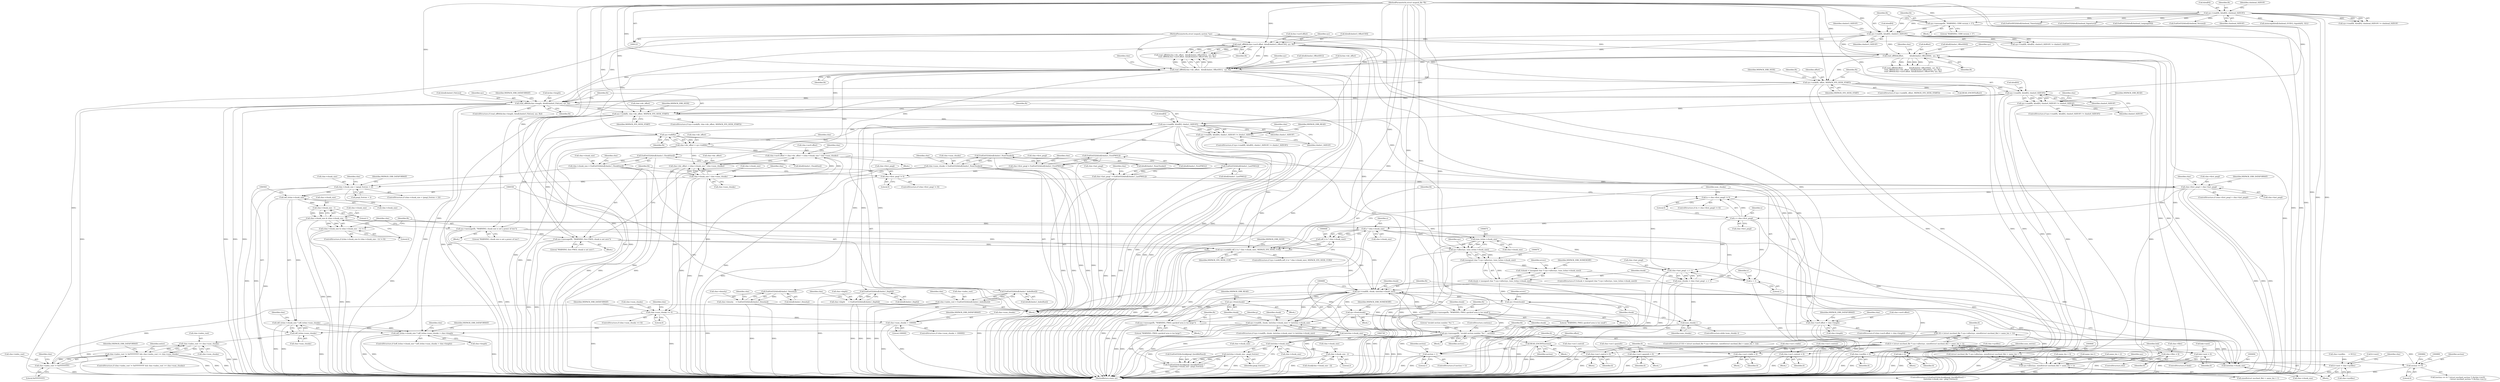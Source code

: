digraph "0_libmspack_2f084136cfe0d05e5bf5703f3e83c6d955234b4d@API" {
"1000370" [label="(Call,sys->read(fh, &buf[0], chmhs0_SIZEOF))"];
"1000361" [label="(Call,sys->seek(fh, offset, MSPACK_SYS_SEEK_START))"];
"1000344" [label="(Call,read_off64(&chm->sec0.offset, &buf[chmhst3_OffsetCS0], sys, fh))"];
"1000310" [label="(Call,sys->read(fh, &buf[0], chmhst3_SIZEOF))"];
"1000305" [label="(Call,sys->message(fh, \"WARNING; CHM version > 3\"))"];
"1000233" [label="(Call,sys->read(fh, &buf[0], chmhead_SIZEOF))"];
"1000127" [label="(MethodParameterIn,struct mspack_file *fh)"];
"1000333" [label="(Call,read_off64(&chm->dir_offset,  &buf[chmhst_OffsetHS1],  sys, fh))"];
"1000323" [label="(Call,read_off64(&offset,           &buf[chmhst_OffsetHS0],  sys, fh))"];
"1000126" [label="(MethodParameterIn,struct mspack_system *sys)"];
"1000369" [label="(Call,sys->read(fh, &buf[0], chmhs0_SIZEOF) != chmhs0_SIZEOF)"];
"1000382" [label="(Call,read_off64(&chm->length, &buf[chmhs0_FileLen], sys, fh))"];
"1000397" [label="(Call,sys->seek(fh, chm->dir_offset, MSPACK_SYS_SEEK_START))"];
"1000408" [label="(Call,sys->read(fh, &buf[0], chmhs1_SIZEOF))"];
"1000407" [label="(Call,sys->read(fh, &buf[0], chmhs1_SIZEOF) != chmhs1_SIZEOF)"];
"1000423" [label="(Call,sys->tell(fh))"];
"1000419" [label="(Call,chm->dir_offset = sys->tell(fh))"];
"1000495" [label="(Call,chm->sec0.offset = chm->dir_offset + (chm->chunk_size * chm->num_chunks))"];
"1000513" [label="(Call,chm->sec0.offset > chm->length)"];
"1000555" [label="(Call,(off_t)chm->chunk_size * (off_t)chm->num_chunks > chm->length)"];
"1000501" [label="(Call,chm->dir_offset + (chm->chunk_size * chm->num_chunks))"];
"1000586" [label="(Call,sys->message(fh, \"WARNING; chunk size is not a power of two\"))"];
"1000596" [label="(Call,sys->message(fh, \"WARNING; first PMGL chunk is not zero\"))"];
"1000643" [label="(Call,sys->seek(fh,(off_t) (x * chm->chunk_size), MSPACK_SYS_SEEK_CUR))"];
"1000690" [label="(Call,sys->read(fh, chunk, (int)chm->chunk_size))"];
"1000689" [label="(Call,sys->read(fh, chunk, (int)chm->chunk_size) != (int)chm->chunk_size)"];
"1000704" [label="(Call,sys->free(chunk))"];
"1000726" [label="(Call,sys->message(fh, \"WARNING; PMGL quickref area is too small\"))"];
"1000744" [label="(Call,sys->message(fh, \"WARNING; PMGL quickref area is too large\"))"];
"1000836" [label="(Call,sys->message(fh, \"invalid section number '%u'.\", section))"];
"1000788" [label="(Call,READ_ENCINT(section))"];
"1000832" [label="(Call,section > 1)"];
"1000880" [label="(Call,section == 0)"];
"1000856" [label="(Call,sys->free(chunk))"];
"1001072" [label="(Call,sys->free(chunk))"];
"1000429" [label="(Call,EndGetI32(&buf[chmhs1_ChunkSize]))"];
"1000425" [label="(Call,chm->chunk_size = EndGetI32(&buf[chmhs1_ChunkSize]))"];
"1000505" [label="(Call,chm->chunk_size * chm->num_chunks)"];
"1000526" [label="(Call,chm->chunk_size < (pmgl_Entries + 2))"];
"1000557" [label="(Call,(off_t)chm->chunk_size)"];
"1000556" [label="(Call,(off_t)chm->chunk_size * (off_t)chm->num_chunks)"];
"1000579" [label="(Call,chm->chunk_size - 1)"];
"1000575" [label="(Call,chm->chunk_size & (chm->chunk_size - 1))"];
"1000574" [label="(Call,(chm->chunk_size & (chm->chunk_size - 1)) != 0)"];
"1000647" [label="(Call,x * chm->chunk_size)"];
"1000645" [label="(Call,(off_t) (x * chm->chunk_size))"];
"1000658" [label="(Call,chm->last_pmgl - x + 1)"];
"1000656" [label="(Call,num_chunks = chm->last_pmgl - x + 1)"];
"1000685" [label="(Call,num_chunks--)"];
"1000662" [label="(Call,x + 1)"];
"1000673" [label="(Call,(size_t)chm->chunk_size)"];
"1000671" [label="(Call,sys->alloc(sys, (size_t)chm->chunk_size))"];
"1000669" [label="(Call,(unsigned char *) sys->alloc(sys, (size_t)chm->chunk_size))"];
"1000666" [label="(Call,!(chunk = (unsigned char *) sys->alloc(sys, (size_t)chm->chunk_size)))"];
"1000667" [label="(Call,chunk = (unsigned char *) sys->alloc(sys, (size_t)chm->chunk_size))"];
"1000847" [label="(Call,sys->alloc(sys, sizeof(struct mschmd_file) + name_len + 1))"];
"1000845" [label="(Call,(struct mschmd_file *) sys->alloc(sys, sizeof(struct mschmd_file) + name_len + 1))"];
"1000842" [label="(Call,!(fi = (struct mschmd_file *) sys->alloc(sys, sizeof(struct mschmd_file) + name_len + 1)))"];
"1000843" [label="(Call,fi = (struct mschmd_file *) sys->alloc(sys, sizeof(struct mschmd_file) + name_len + 1))"];
"1000961" [label="(Call,chm->sec1.content = fi)"];
"1000983" [label="(Call,chm->sec1.control = fi)"];
"1001005" [label="(Call,chm->sec1.spaninfo = fi)"];
"1001027" [label="(Call,chm->sec1.rtable = fi)"];
"1001041" [label="(Call,chm->sysfiles = fi)"];
"1001034" [label="(Call,fi->next = chm->sysfiles)"];
"1001050" [label="(Call,link->next = fi)"];
"1001056" [label="(Call,chm->files = fi)"];
"1001061" [label="(Call,link = fi)"];
"1000693" [label="(Call,(int)chm->chunk_size)"];
"1000698" [label="(Call,(int)chm->chunk_size)"];
"1000737" [label="(Call,(int)chm->chunk_size)"];
"1000736" [label="(Call,(int)chm->chunk_size - pmgl_Entries)"];
"1000730" [label="(Call,EndGetI32(&chunk[pmgl_QuickRefSize]) > \n        ((int)chm->chunk_size - pmgl_Entries))"];
"1000758" [label="(Call,chm->chunk_size - 2)"];
"1000537" [label="(Call,chm->num_chunks == 0)"];
"1000546" [label="(Call,chm->num_chunks > 100000)"];
"1000562" [label="(Call,(off_t)chm->num_chunks)"];
"1000617" [label="(Call,chm->index_root >= chm->num_chunks)"];
"1000611" [label="(Call,chm->index_root != 0xFFFFFFFF && chm->index_root >= chm->num_chunks)"];
"1000438" [label="(Call,EndGetI32(&buf[chmhs1_Density]))"];
"1000434" [label="(Call,chm->density    = EndGetI32(&buf[chmhs1_Density]))"];
"1000447" [label="(Call,EndGetI32(&buf[chmhs1_Depth]))"];
"1000443" [label="(Call,chm->depth      = EndGetI32(&buf[chmhs1_Depth]))"];
"1000456" [label="(Call,EndGetI32(&buf[chmhs1_IndexRoot]))"];
"1000452" [label="(Call,chm->index_root = EndGetI32(&buf[chmhs1_IndexRoot]))"];
"1000612" [label="(Call,chm->index_root != 0xFFFFFFFF)"];
"1000465" [label="(Call,EndGetI32(&buf[chmhs1_NumChunks]))"];
"1000461" [label="(Call,chm->num_chunks = EndGetI32(&buf[chmhs1_NumChunks]))"];
"1000474" [label="(Call,EndGetI32(&buf[chmhs1_FirstPMGL]))"];
"1000470" [label="(Call,chm->first_pmgl = EndGetI32(&buf[chmhs1_FirstPMGL]))"];
"1000590" [label="(Call,chm->first_pmgl != 0)"];
"1000600" [label="(Call,chm->first_pmgl > chm->last_pmgl)"];
"1000634" [label="(Call,(x = chm->first_pmgl) != 0)"];
"1000635" [label="(Call,x = chm->first_pmgl)"];
"1000483" [label="(Call,EndGetI32(&buf[chmhs1_LastPMGL]))"];
"1000479" [label="(Call,chm->last_pmgl  = EndGetI32(&buf[chmhs1_LastPMGL]))"];
"1000509" [label="(Call,chm->num_chunks)"];
"1000759" [label="(Call,chm->chunk_size)"];
"1000693" [label="(Call,(int)chm->chunk_size)"];
"1000537" [label="(Call,chm->num_chunks == 0)"];
"1000484" [label="(Call,&buf[chmhs1_LastPMGL])"];
"1000790" [label="(Call,READ_ENCINT(offset))"];
"1000642" [label="(ControlStructure,if (sys->seek(fh,(off_t) (x * chm->chunk_size), MSPACK_SYS_SEEK_CUR)))"];
"1001028" [label="(Call,chm->sec1.rtable)"];
"1000376" [label="(Identifier,chmhs0_SIZEOF)"];
"1000474" [label="(Call,EndGetI32(&buf[chmhs1_FirstPMGL]))"];
"1000590" [label="(Call,chm->first_pmgl != 0)"];
"1000544" [label="(Identifier,MSPACK_ERR_DATAFORMAT)"];
"1000356" [label="(Identifier,fh)"];
"1000505" [label="(Call,chm->chunk_size * chm->num_chunks)"];
"1000726" [label="(Call,sys->message(fh, \"WARNING; PMGL quickref area is too small\"))"];
"1000791" [label="(Identifier,offset)"];
"1001055" [label="(ControlStructure,else)"];
"1000688" [label="(ControlStructure,if (sys->read(fh, chunk, (int)chm->chunk_size) != (int)chm->chunk_size))"];
"1000516" [label="(Identifier,chm)"];
"1000368" [label="(ControlStructure,if (sys->read(fh, &buf[0], chmhs0_SIZEOF) != chmhs0_SIZEOF))"];
"1000840" [label="(ControlStructure,continue;)"];
"1000707" [label="(Identifier,MSPACK_ERR_READ)"];
"1000599" [label="(ControlStructure,if (chm->first_pmgl > chm->last_pmgl))"];
"1000426" [label="(Call,chm->chunk_size)"];
"1000553" [label="(Identifier,MSPACK_ERR_DATAFORMAT)"];
"1000371" [label="(Identifier,fh)"];
"1000447" [label="(Call,EndGetI32(&buf[chmhs1_Depth]))"];
"1001036" [label="(Identifier,fi)"];
"1001077" [label="(Identifier,errors)"];
"1000322" [label="(Call,read_off64(&offset,           &buf[chmhst_OffsetHS0],  sys, fh) ||\n      read_off64(&chm->dir_offset,  &buf[chmhst_OffsetHS1],  sys, fh) ||\n      read_off64(&chm->sec0.offset, &buf[chmhst3_OffsetCS0], sys, fh))"];
"1000634" [label="(Call,(x = chm->first_pmgl) != 0)"];
"1000742" [label="(Identifier,pmgl_Entries)"];
"1000657" [label="(Identifier,num_chunks)"];
"1001047" [label="(Block,)"];
"1000494" [label="(Block,)"];
"1000602" [label="(Identifier,chm)"];
"1000429" [label="(Call,EndGetI32(&buf[chmhs1_ChunkSize]))"];
"1000832" [label="(Call,section > 1)"];
"1000310" [label="(Call,sys->read(fh, &buf[0], chmhst3_SIZEOF))"];
"1000564" [label="(Call,chm->num_chunks)"];
"1000656" [label="(Call,num_chunks = chm->last_pmgl - x + 1)"];
"1000579" [label="(Call,chm->chunk_size - 1)"];
"1001005" [label="(Call,chm->sec1.spaninfo = fi)"];
"1000367" [label="(Identifier,MSPACK_ERR_SEEK)"];
"1000962" [label="(Call,chm->sec1.content)"];
"1000610" [label="(ControlStructure,if (chm->index_root != 0xFFFFFFFF && chm->index_root >= chm->num_chunks))"];
"1000636" [label="(Identifier,x)"];
"1000585" [label="(Block,)"];
"1000574" [label="(Call,(chm->chunk_size & (chm->chunk_size - 1)) != 0)"];
"1000382" [label="(Call,read_off64(&chm->length, &buf[chmhs0_FileLen], sys, fh))"];
"1000647" [label="(Call,x * chm->chunk_size)"];
"1000843" [label="(Call,fi = (struct mschmd_file *) sys->alloc(sys, sizeof(struct mschmd_file) + name_len + 1))"];
"1000475" [label="(Call,&buf[chmhs1_FirstPMGL])"];
"1000668" [label="(Identifier,chunk)"];
"1000514" [label="(Call,chm->sec0.offset)"];
"1000567" [label="(Call,chm->length)"];
"1000550" [label="(Literal,100000)"];
"1000614" [label="(Identifier,chm)"];
"1000739" [label="(Call,chm->chunk_size)"];
"1001006" [label="(Call,chm->sec1.spaninfo)"];
"1000395" [label="(Identifier,MSPACK_ERR_DATAFORMAT)"];
"1000762" [label="(Literal,2)"];
"1000495" [label="(Call,chm->sec0.offset = chm->dir_offset + (chm->chunk_size * chm->num_chunks))"];
"1000604" [label="(Call,chm->last_pmgl)"];
"1000744" [label="(Call,sys->message(fh, \"WARNING; PMGL quickref area is too large\"))"];
"1000538" [label="(Call,chm->num_chunks)"];
"1000857" [label="(Identifier,chunk)"];
"1000453" [label="(Call,chm->index_root)"];
"1000457" [label="(Call,&buf[chmhs1_IndexRoot])"];
"1000233" [label="(Call,sys->read(fh, &buf[0], chmhead_SIZEOF))"];
"1000856" [label="(Call,sys->free(chunk))"];
"1000524" [label="(Identifier,MSPACK_ERR_DATAFORMAT)"];
"1000617" [label="(Call,chm->index_root >= chm->num_chunks)"];
"1000342" [label="(Identifier,sys)"];
"1000644" [label="(Identifier,fh)"];
"1001081" [label="(MethodReturn,static int)"];
"1000130" [label="(Block,)"];
"1000849" [label="(Call,sizeof(struct mschmd_file) + name_len + 1)"];
"1000555" [label="(Call,(off_t)chm->chunk_size * (off_t)chm->num_chunks > chm->length)"];
"1000419" [label="(Call,chm->dir_offset = sys->tell(fh))"];
"1000471" [label="(Call,chm->first_pmgl)"];
"1000530" [label="(Call,pmgl_Entries + 2)"];
"1000257" [label="(Call,memcmp(&buf[chmhead_GUID1], &guids[0], 32L))"];
"1000835" [label="(Block,)"];
"1000421" [label="(Identifier,chm)"];
"1000528" [label="(Identifier,chm)"];
"1000842" [label="(Call,!(fi = (struct mschmd_file *) sys->alloc(sys, sizeof(struct mschmd_file) + name_len + 1)))"];
"1000596" [label="(Call,sys->message(fh, \"WARNING; first PMGL chunk is not zero\"))"];
"1000729" [label="(ControlStructure,if (EndGetI32(&chunk[pmgl_QuickRefSize]) > \n        ((int)chm->chunk_size - pmgl_Entries)))"];
"1000859" [label="(Identifier,MSPACK_ERR_NOMEMORY)"];
"1000362" [label="(Identifier,fh)"];
"1000577" [label="(Identifier,chm)"];
"1000932" [label="(Block,)"];
"1000397" [label="(Call,sys->seek(fh, chm->dir_offset, MSPACK_SYS_SEEK_START))"];
"1000841" [label="(ControlStructure,if (!(fi = (struct mschmd_file *) sys->alloc(sys, sizeof(struct mschmd_file) + name_len + 1))))"];
"1000982" [label="(Block,)"];
"1000415" [label="(Identifier,chmhs1_SIZEOF)"];
"1001004" [label="(Block,)"];
"1000664" [label="(Literal,1)"];
"1000745" [label="(Identifier,fh)"];
"1000880" [label="(Call,section == 0)"];
"1000736" [label="(Call,(int)chm->chunk_size - pmgl_Entries)"];
"1001073" [label="(Identifier,chunk)"];
"1000594" [label="(Literal,0)"];
"1000611" [label="(Call,chm->index_root != 0xFFFFFFFF && chm->index_root >= chm->num_chunks)"];
"1000695" [label="(Call,chm->chunk_size)"];
"1000580" [label="(Call,chm->chunk_size)"];
"1000443" [label="(Call,chm->depth      = EndGetI32(&buf[chmhs1_Depth]))"];
"1000316" [label="(Identifier,chmhst3_SIZEOF)"];
"1000727" [label="(Identifier,fh)"];
"1000831" [label="(ControlStructure,if (section > 1))"];
"1000586" [label="(Call,sys->message(fh, \"WARNING; chunk size is not a power of two\"))"];
"1000573" [label="(ControlStructure,if ((chm->chunk_size & (chm->chunk_size - 1)) != 0))"];
"1000862" [label="(Identifier,fi)"];
"1000435" [label="(Call,chm->density)"];
"1000525" [label="(ControlStructure,if (chm->chunk_size < (pmgl_Entries + 2)))"];
"1000491" [label="(Identifier,chm)"];
"1000338" [label="(Call,&buf[chmhst_OffsetHS1])"];
"1000659" [label="(Call,chm->last_pmgl)"];
"1000323" [label="(Call,read_off64(&offset,           &buf[chmhst_OffsetHS0],  sys, fh))"];
"1000758" [label="(Call,chm->chunk_size - 2)"];
"1000462" [label="(Call,chm->num_chunks)"];
"1000480" [label="(Call,chm->last_pmgl)"];
"1000662" [label="(Call,x + 1)"];
"1000414" [label="(Identifier,chmhs1_SIZEOF)"];
"1000465" [label="(Call,EndGetI32(&buf[chmhs1_NumChunks]))"];
"1000669" [label="(Call,(unsigned char *) sys->alloc(sys, (size_t)chm->chunk_size))"];
"1000743" [label="(Block,)"];
"1001035" [label="(Call,fi->next)"];
"1000882" [label="(Literal,0)"];
"1000588" [label="(Literal,\"WARNING; chunk size is not a power of two\")"];
"1001061" [label="(Call,link = fi)"];
"1001050" [label="(Call,link->next = fi)"];
"1000836" [label="(Call,sys->message(fh, \"invalid section number '%u'.\", section))"];
"1000383" [label="(Call,&chm->length)"];
"1000591" [label="(Call,chm->first_pmgl)"];
"1000601" [label="(Call,chm->first_pmgl)"];
"1000847" [label="(Call,sys->alloc(sys, sizeof(struct mschmd_file) + name_len + 1))"];
"1000387" [label="(Call,&buf[chmhs0_FileLen])"];
"1000667" [label="(Call,chunk = (unsigned char *) sys->alloc(sys, (size_t)chm->chunk_size))"];
"1000649" [label="(Call,chm->chunk_size)"];
"1000399" [label="(Call,chm->dir_offset)"];
"1000700" [label="(Call,chm->chunk_size)"];
"1000788" [label="(Call,READ_ENCINT(section))"];
"1000637" [label="(Call,chm->first_pmgl)"];
"1000844" [label="(Identifier,fi)"];
"1000409" [label="(Identifier,fh)"];
"1000837" [label="(Identifier,fh)"];
"1000436" [label="(Identifier,chm)"];
"1000587" [label="(Identifier,fh)"];
"1000461" [label="(Call,chm->num_chunks = EndGetI32(&buf[chmhs1_NumChunks]))"];
"1000731" [label="(Call,EndGetI32(&chunk[pmgl_QuickRefSize]))"];
"1000234" [label="(Identifier,fh)"];
"1000556" [label="(Call,(off_t)chm->chunk_size * (off_t)chm->num_chunks)"];
"1000334" [label="(Call,&chm->dir_offset)"];
"1000748" [label="(Identifier,p)"];
"1001034" [label="(Call,fi->next = chm->sysfiles)"];
"1000756" [label="(Call,chunk[chm->chunk_size - 2])"];
"1000232" [label="(Call,sys->read(fh, &buf[0], chmhead_SIZEOF) != chmhead_SIZEOF)"];
"1000343" [label="(Identifier,fh)"];
"1000420" [label="(Call,chm->dir_offset)"];
"1000527" [label="(Call,chm->chunk_size)"];
"1000673" [label="(Call,(size_t)chm->chunk_size)"];
"1000536" [label="(ControlStructure,if (chm->num_chunks == 0))"];
"1000311" [label="(Identifier,fh)"];
"1000445" [label="(Identifier,chm)"];
"1000240" [label="(Identifier,chmhead_SIZEOF)"];
"1000691" [label="(Identifier,fh)"];
"1000547" [label="(Call,chm->num_chunks)"];
"1000879" [label="(Call,(section == 0) ? (struct mschmd_section *) (&chm->sec0)\n                                     : (struct mschmd_section *) (&chm->sec1))"];
"1000434" [label="(Call,chm->density    = EndGetI32(&buf[chmhs1_Density]))"];
"1000618" [label="(Call,chm->index_root)"];
"1000372" [label="(Call,&buf[0])"];
"1000402" [label="(Identifier,MSPACK_SYS_SEEK_START)"];
"1000769" [label="(Identifier,num_entries)"];
"1000737" [label="(Call,(int)chm->chunk_size)"];
"1000336" [label="(Identifier,chm)"];
"1000629" [label="(Identifier,entire)"];
"1000385" [label="(Identifier,chm)"];
"1000589" [label="(ControlStructure,if (chm->first_pmgl != 0))"];
"1000704" [label="(Call,sys->free(chunk))"];
"1000361" [label="(Call,sys->seek(fh, offset, MSPACK_SYS_SEEK_START))"];
"1000396" [label="(ControlStructure,if (sys->seek(fh, chm->dir_offset, MSPACK_SYS_SEEK_START)))"];
"1000960" [label="(Block,)"];
"1000685" [label="(Call,num_chunks--)"];
"1000789" [label="(Identifier,section)"];
"1000839" [label="(Identifier,section)"];
"1000364" [label="(Identifier,MSPACK_SYS_SEEK_START)"];
"1000481" [label="(Identifier,chm)"];
"1000348" [label="(Identifier,chm)"];
"1000512" [label="(ControlStructure,if (chm->sec0.offset > chm->length))"];
"1000307" [label="(Literal,\"WARNING; CHM version > 3\")"];
"1000539" [label="(Identifier,chm)"];
"1001057" [label="(Call,chm->files)"];
"1000855" [label="(Block,)"];
"1000380" [label="(Identifier,MSPACK_ERR_READ)"];
"1000658" [label="(Call,chm->last_pmgl - x + 1)"];
"1000845" [label="(Call,(struct mschmd_file *) sys->alloc(sys, sizeof(struct mschmd_file) + name_len + 1))"];
"1000746" [label="(Literal,\"WARNING; PMGL quickref area is too large\")"];
"1000598" [label="(Literal,\"WARNING; first PMGL chunk is not zero\")"];
"1001011" [label="(Identifier,fi)"];
"1000463" [label="(Identifier,chm)"];
"1000682" [label="(Identifier,errors)"];
"1000665" [label="(ControlStructure,if (!(chunk = (unsigned char *) sys->alloc(sys, (size_t)chm->chunk_size))))"];
"1000730" [label="(Call,EndGetI32(&chunk[pmgl_QuickRefSize]) > \n        ((int)chm->chunk_size - pmgl_Entries))"];
"1000472" [label="(Identifier,chm)"];
"1000820" [label="(Call,name_len > 0)"];
"1001056" [label="(Call,chm->files = fi)"];
"1000355" [label="(Identifier,sys)"];
"1001033" [label="(Identifier,fi)"];
"1000633" [label="(ControlStructure,if ((x = chm->first_pmgl) != 0))"];
"1000559" [label="(Call,chm->chunk_size)"];
"1000989" [label="(Identifier,fi)"];
"1000666" [label="(Call,!(chunk = (unsigned char *) sys->alloc(sys, (size_t)chm->chunk_size)))"];
"1000502" [label="(Call,chm->dir_offset)"];
"1000826" [label="(Call,name_len-1)"];
"1000655" [label="(Identifier,MSPACK_ERR_SEEK)"];
"1000557" [label="(Call,(off_t)chm->chunk_size)"];
"1000576" [label="(Call,chm->chunk_size)"];
"1000306" [label="(Identifier,fh)"];
"1001026" [label="(Block,)"];
"1000466" [label="(Call,&buf[chmhs1_NumChunks])"];
"1000506" [label="(Call,chm->chunk_size)"];
"1000671" [label="(Call,sys->alloc(sys, (size_t)chm->chunk_size))"];
"1000127" [label="(MethodParameterIn,struct mspack_file *fh)"];
"1001043" [label="(Identifier,chm)"];
"1000612" [label="(Call,chm->index_root != 0xFFFFFFFF)"];
"1000692" [label="(Identifier,chunk)"];
"1000427" [label="(Identifier,chm)"];
"1000728" [label="(Literal,\"WARNING; PMGL quickref area is too small\")"];
"1000448" [label="(Call,&buf[chmhs1_Depth])"];
"1000513" [label="(Call,chm->sec0.offset > chm->length)"];
"1000519" [label="(Call,chm->length)"];
"1000575" [label="(Call,chm->chunk_size & (chm->chunk_size - 1))"];
"1000126" [label="(MethodParameterIn,struct mspack_system *sys)"];
"1000284" [label="(Call,EndGetM32(&buf[chmhead_Timestamp]))"];
"1000324" [label="(Call,&offset)"];
"1000967" [label="(Identifier,fi)"];
"1000246" [label="(Call,EndGetI32(&buf[chmhead_Signature]))"];
"1001062" [label="(Identifier,link)"];
"1000425" [label="(Call,chm->chunk_size = EndGetI32(&buf[chmhs1_ChunkSize]))"];
"1000439" [label="(Call,&buf[chmhs1_Density])"];
"1000597" [label="(Identifier,fh)"];
"1000312" [label="(Call,&buf[0])"];
"1000369" [label="(Call,sys->read(fh, &buf[0], chmhs0_SIZEOF) != chmhs0_SIZEOF)"];
"1000583" [label="(Literal,1)"];
"1000305" [label="(Call,sys->message(fh, \"WARNING; CHM version > 3\"))"];
"1000609" [label="(Identifier,MSPACK_ERR_DATAFORMAT)"];
"1000444" [label="(Call,chm->depth)"];
"1001045" [label="(Identifier,fi)"];
"1001038" [label="(Call,chm->sysfiles)"];
"1000454" [label="(Identifier,chm)"];
"1000309" [label="(Call,sys->read(fh, &buf[0], chmhst3_SIZEOF) != chmhst3_SIZEOF)"];
"1000645" [label="(Call,(off_t) (x * chm->chunk_size))"];
"1000423" [label="(Call,sys->tell(fh))"];
"1000391" [label="(Identifier,sys)"];
"1000613" [label="(Call,chm->index_root)"];
"1000332" [label="(Call,read_off64(&chm->dir_offset,  &buf[chmhst_OffsetHS1],  sys, fh) ||\n      read_off64(&chm->sec0.offset, &buf[chmhst3_OffsetCS0], sys, fh))"];
"1001042" [label="(Call,chm->sysfiles)"];
"1001054" [label="(Identifier,fi)"];
"1000725" [label="(Block,)"];
"1000483" [label="(Call,EndGetI32(&buf[chmhs1_LastPMGL]))"];
"1000984" [label="(Call,chm->sec1.control)"];
"1000424" [label="(Identifier,fh)"];
"1000686" [label="(Identifier,num_chunks)"];
"1000408" [label="(Call,sys->read(fh, &buf[0], chmhs1_SIZEOF))"];
"1000541" [label="(Literal,0)"];
"1001051" [label="(Call,link->next)"];
"1000326" [label="(Call,&buf[chmhst_OffsetHS0])"];
"1000470" [label="(Call,chm->first_pmgl = EndGetI32(&buf[chmhs1_FirstPMGL]))"];
"1000626" [label="(Identifier,MSPACK_ERR_DATAFORMAT)"];
"1000410" [label="(Call,&buf[0])"];
"1001060" [label="(Identifier,fi)"];
"1000370" [label="(Call,sys->read(fh, &buf[0], chmhs0_SIZEOF))"];
"1000652" [label="(Identifier,MSPACK_SYS_SEEK_CUR)"];
"1000363" [label="(Identifier,offset)"];
"1000344" [label="(Call,read_off64(&chm->sec0.offset, &buf[chmhst3_OffsetCS0], sys, fh))"];
"1000330" [label="(Identifier,sys)"];
"1000392" [label="(Identifier,fh)"];
"1000684" [label="(ControlStructure,while (num_chunks--))"];
"1000405" [label="(Identifier,MSPACK_ERR_SEEK)"];
"1000640" [label="(Literal,0)"];
"1000635" [label="(Call,x = chm->first_pmgl)"];
"1001027" [label="(Call,chm->sec1.rtable = fi)"];
"1000690" [label="(Call,sys->read(fh, chunk, (int)chm->chunk_size))"];
"1000734" [label="(Identifier,chunk)"];
"1000562" [label="(Call,(off_t)chm->num_chunks)"];
"1000616" [label="(Literal,0xFFFFFFFF)"];
"1000501" [label="(Call,chm->dir_offset + (chm->chunk_size * chm->num_chunks))"];
"1000331" [label="(Identifier,fh)"];
"1000406" [label="(ControlStructure,if (sys->read(fh, &buf[0], chmhs1_SIZEOF) != chmhs1_SIZEOF))"];
"1000689" [label="(Call,sys->read(fh, chunk, (int)chm->chunk_size) != (int)chm->chunk_size)"];
"1000698" [label="(Call,(int)chm->chunk_size)"];
"1000545" [label="(ControlStructure,if (chm->num_chunks > 100000))"];
"1000834" [label="(Literal,1)"];
"1000293" [label="(Call,EndGetI32(&buf[chmhead_LanguageID]))"];
"1000621" [label="(Call,chm->num_chunks)"];
"1000713" [label="(Identifier,chunk)"];
"1000546" [label="(Call,chm->num_chunks > 100000)"];
"1000619" [label="(Identifier,chm)"];
"1001063" [label="(Identifier,fi)"];
"1000572" [label="(Identifier,MSPACK_ERR_DATAFORMAT)"];
"1000680" [label="(Identifier,MSPACK_ERR_NOMEMORY)"];
"1000333" [label="(Call,read_off64(&chm->dir_offset,  &buf[chmhst_OffsetHS1],  sys, fh))"];
"1000770" [label="(Block,)"];
"1000983" [label="(Call,chm->sec1.control = fi)"];
"1000360" [label="(ControlStructure,if (sys->seek(fh, offset, MSPACK_SYS_SEEK_START)))"];
"1000317" [label="(Identifier,chmhst3_SIZEOF)"];
"1000479" [label="(Call,chm->last_pmgl  = EndGetI32(&buf[chmhs1_LastPMGL]))"];
"1000663" [label="(Identifier,x)"];
"1000496" [label="(Call,chm->sec0.offset)"];
"1000703" [label="(Block,)"];
"1000648" [label="(Identifier,x)"];
"1001072" [label="(Call,sys->free(chunk))"];
"1001041" [label="(Call,chm->sysfiles = fi)"];
"1000535" [label="(Identifier,MSPACK_ERR_DATAFORMAT)"];
"1000351" [label="(Call,&buf[chmhst3_OffsetCS0])"];
"1000235" [label="(Call,&buf[0])"];
"1000456" [label="(Call,EndGetI32(&buf[chmhs1_IndexRoot]))"];
"1000407" [label="(Call,sys->read(fh, &buf[0], chmhs1_SIZEOF) != chmhs1_SIZEOF)"];
"1000568" [label="(Identifier,chm)"];
"1000838" [label="(Literal,\"invalid section number '%u'.\")"];
"1000675" [label="(Call,chm->chunk_size)"];
"1000592" [label="(Identifier,chm)"];
"1001048" [label="(ControlStructure,if (link))"];
"1000345" [label="(Call,&chm->sec0.offset)"];
"1000157" [label="(Call,chm->sysfiles      = NULL)"];
"1000452" [label="(Call,chm->index_root = EndGetI32(&buf[chmhs1_IndexRoot]))"];
"1000796" [label="(Call,name_len < 2)"];
"1000381" [label="(ControlStructure,if (read_off64(&chm->length, &buf[chmhs0_FileLen], sys, fh)))"];
"1000548" [label="(Identifier,chm)"];
"1000881" [label="(Identifier,section)"];
"1000418" [label="(Identifier,MSPACK_ERR_READ)"];
"1000430" [label="(Call,&buf[chmhs1_ChunkSize])"];
"1000961" [label="(Call,chm->sec1.content = fi)"];
"1000833" [label="(Identifier,section)"];
"1000304" [label="(Block,)"];
"1000595" [label="(Block,)"];
"1000275" [label="(Call,EndGetI32(&buf[chmhead_Version]))"];
"1000526" [label="(Call,chm->chunk_size < (pmgl_Entries + 2))"];
"1000672" [label="(Identifier,sys)"];
"1000848" [label="(Identifier,sys)"];
"1000643" [label="(Call,sys->seek(fh,(off_t) (x * chm->chunk_size), MSPACK_SYS_SEEK_CUR))"];
"1000398" [label="(Identifier,fh)"];
"1000554" [label="(ControlStructure,if ((off_t)chm->chunk_size * (off_t)chm->num_chunks > chm->length))"];
"1000438" [label="(Call,EndGetI32(&buf[chmhs1_Density]))"];
"1000705" [label="(Identifier,chunk)"];
"1000600" [label="(Call,chm->first_pmgl > chm->last_pmgl)"];
"1000239" [label="(Identifier,chmhead_SIZEOF)"];
"1000377" [label="(Identifier,chmhs0_SIZEOF)"];
"1000584" [label="(Literal,0)"];
"1000370" -> "1000369"  [label="AST: "];
"1000370" -> "1000376"  [label="CFG: "];
"1000371" -> "1000370"  [label="AST: "];
"1000372" -> "1000370"  [label="AST: "];
"1000376" -> "1000370"  [label="AST: "];
"1000377" -> "1000370"  [label="CFG: "];
"1000370" -> "1001081"  [label="DDG: "];
"1000370" -> "1001081"  [label="DDG: "];
"1000370" -> "1000369"  [label="DDG: "];
"1000370" -> "1000369"  [label="DDG: "];
"1000370" -> "1000369"  [label="DDG: "];
"1000361" -> "1000370"  [label="DDG: "];
"1000127" -> "1000370"  [label="DDG: "];
"1000310" -> "1000370"  [label="DDG: "];
"1000370" -> "1000382"  [label="DDG: "];
"1000370" -> "1000382"  [label="DDG: "];
"1000370" -> "1000408"  [label="DDG: "];
"1000361" -> "1000360"  [label="AST: "];
"1000361" -> "1000364"  [label="CFG: "];
"1000362" -> "1000361"  [label="AST: "];
"1000363" -> "1000361"  [label="AST: "];
"1000364" -> "1000361"  [label="AST: "];
"1000367" -> "1000361"  [label="CFG: "];
"1000371" -> "1000361"  [label="CFG: "];
"1000361" -> "1001081"  [label="DDG: "];
"1000361" -> "1001081"  [label="DDG: "];
"1000361" -> "1001081"  [label="DDG: "];
"1000361" -> "1001081"  [label="DDG: "];
"1000344" -> "1000361"  [label="DDG: "];
"1000323" -> "1000361"  [label="DDG: "];
"1000333" -> "1000361"  [label="DDG: "];
"1000127" -> "1000361"  [label="DDG: "];
"1000361" -> "1000397"  [label="DDG: "];
"1000361" -> "1000790"  [label="DDG: "];
"1000344" -> "1000332"  [label="AST: "];
"1000344" -> "1000356"  [label="CFG: "];
"1000345" -> "1000344"  [label="AST: "];
"1000351" -> "1000344"  [label="AST: "];
"1000355" -> "1000344"  [label="AST: "];
"1000356" -> "1000344"  [label="AST: "];
"1000332" -> "1000344"  [label="CFG: "];
"1000344" -> "1001081"  [label="DDG: "];
"1000344" -> "1001081"  [label="DDG: "];
"1000344" -> "1001081"  [label="DDG: "];
"1000344" -> "1001081"  [label="DDG: "];
"1000344" -> "1000332"  [label="DDG: "];
"1000344" -> "1000332"  [label="DDG: "];
"1000344" -> "1000332"  [label="DDG: "];
"1000344" -> "1000332"  [label="DDG: "];
"1000310" -> "1000344"  [label="DDG: "];
"1000333" -> "1000344"  [label="DDG: "];
"1000333" -> "1000344"  [label="DDG: "];
"1000126" -> "1000344"  [label="DDG: "];
"1000127" -> "1000344"  [label="DDG: "];
"1000344" -> "1000382"  [label="DDG: "];
"1000344" -> "1000513"  [label="DDG: "];
"1000310" -> "1000309"  [label="AST: "];
"1000310" -> "1000316"  [label="CFG: "];
"1000311" -> "1000310"  [label="AST: "];
"1000312" -> "1000310"  [label="AST: "];
"1000316" -> "1000310"  [label="AST: "];
"1000317" -> "1000310"  [label="CFG: "];
"1000310" -> "1001081"  [label="DDG: "];
"1000310" -> "1001081"  [label="DDG: "];
"1000310" -> "1000309"  [label="DDG: "];
"1000310" -> "1000309"  [label="DDG: "];
"1000310" -> "1000309"  [label="DDG: "];
"1000305" -> "1000310"  [label="DDG: "];
"1000233" -> "1000310"  [label="DDG: "];
"1000233" -> "1000310"  [label="DDG: "];
"1000127" -> "1000310"  [label="DDG: "];
"1000310" -> "1000323"  [label="DDG: "];
"1000310" -> "1000323"  [label="DDG: "];
"1000310" -> "1000333"  [label="DDG: "];
"1000305" -> "1000304"  [label="AST: "];
"1000305" -> "1000307"  [label="CFG: "];
"1000306" -> "1000305"  [label="AST: "];
"1000307" -> "1000305"  [label="AST: "];
"1000311" -> "1000305"  [label="CFG: "];
"1000305" -> "1001081"  [label="DDG: "];
"1000233" -> "1000305"  [label="DDG: "];
"1000127" -> "1000305"  [label="DDG: "];
"1000233" -> "1000232"  [label="AST: "];
"1000233" -> "1000239"  [label="CFG: "];
"1000234" -> "1000233"  [label="AST: "];
"1000235" -> "1000233"  [label="AST: "];
"1000239" -> "1000233"  [label="AST: "];
"1000240" -> "1000233"  [label="CFG: "];
"1000233" -> "1001081"  [label="DDG: "];
"1000233" -> "1001081"  [label="DDG: "];
"1000233" -> "1000232"  [label="DDG: "];
"1000233" -> "1000232"  [label="DDG: "];
"1000233" -> "1000232"  [label="DDG: "];
"1000127" -> "1000233"  [label="DDG: "];
"1000233" -> "1000246"  [label="DDG: "];
"1000233" -> "1000257"  [label="DDG: "];
"1000233" -> "1000275"  [label="DDG: "];
"1000233" -> "1000284"  [label="DDG: "];
"1000233" -> "1000293"  [label="DDG: "];
"1000127" -> "1000125"  [label="AST: "];
"1000127" -> "1001081"  [label="DDG: "];
"1000127" -> "1000323"  [label="DDG: "];
"1000127" -> "1000333"  [label="DDG: "];
"1000127" -> "1000382"  [label="DDG: "];
"1000127" -> "1000397"  [label="DDG: "];
"1000127" -> "1000408"  [label="DDG: "];
"1000127" -> "1000423"  [label="DDG: "];
"1000127" -> "1000586"  [label="DDG: "];
"1000127" -> "1000596"  [label="DDG: "];
"1000127" -> "1000643"  [label="DDG: "];
"1000127" -> "1000690"  [label="DDG: "];
"1000127" -> "1000726"  [label="DDG: "];
"1000127" -> "1000744"  [label="DDG: "];
"1000127" -> "1000836"  [label="DDG: "];
"1000333" -> "1000332"  [label="AST: "];
"1000333" -> "1000343"  [label="CFG: "];
"1000334" -> "1000333"  [label="AST: "];
"1000338" -> "1000333"  [label="AST: "];
"1000342" -> "1000333"  [label="AST: "];
"1000343" -> "1000333"  [label="AST: "];
"1000348" -> "1000333"  [label="CFG: "];
"1000332" -> "1000333"  [label="CFG: "];
"1000333" -> "1001081"  [label="DDG: "];
"1000333" -> "1001081"  [label="DDG: "];
"1000333" -> "1001081"  [label="DDG: "];
"1000333" -> "1001081"  [label="DDG: "];
"1000333" -> "1000332"  [label="DDG: "];
"1000333" -> "1000332"  [label="DDG: "];
"1000333" -> "1000332"  [label="DDG: "];
"1000333" -> "1000332"  [label="DDG: "];
"1000323" -> "1000333"  [label="DDG: "];
"1000323" -> "1000333"  [label="DDG: "];
"1000126" -> "1000333"  [label="DDG: "];
"1000333" -> "1000382"  [label="DDG: "];
"1000333" -> "1000397"  [label="DDG: "];
"1000333" -> "1000495"  [label="DDG: "];
"1000333" -> "1000501"  [label="DDG: "];
"1000323" -> "1000322"  [label="AST: "];
"1000323" -> "1000331"  [label="CFG: "];
"1000324" -> "1000323"  [label="AST: "];
"1000326" -> "1000323"  [label="AST: "];
"1000330" -> "1000323"  [label="AST: "];
"1000331" -> "1000323"  [label="AST: "];
"1000336" -> "1000323"  [label="CFG: "];
"1000322" -> "1000323"  [label="CFG: "];
"1000323" -> "1001081"  [label="DDG: "];
"1000323" -> "1001081"  [label="DDG: "];
"1000323" -> "1001081"  [label="DDG: "];
"1000323" -> "1001081"  [label="DDG: "];
"1000323" -> "1000322"  [label="DDG: "];
"1000323" -> "1000322"  [label="DDG: "];
"1000323" -> "1000322"  [label="DDG: "];
"1000323" -> "1000322"  [label="DDG: "];
"1000126" -> "1000323"  [label="DDG: "];
"1000323" -> "1000382"  [label="DDG: "];
"1000126" -> "1000125"  [label="AST: "];
"1000126" -> "1001081"  [label="DDG: "];
"1000126" -> "1000382"  [label="DDG: "];
"1000126" -> "1000671"  [label="DDG: "];
"1000126" -> "1000847"  [label="DDG: "];
"1000369" -> "1000368"  [label="AST: "];
"1000369" -> "1000377"  [label="CFG: "];
"1000377" -> "1000369"  [label="AST: "];
"1000380" -> "1000369"  [label="CFG: "];
"1000385" -> "1000369"  [label="CFG: "];
"1000369" -> "1001081"  [label="DDG: "];
"1000369" -> "1001081"  [label="DDG: "];
"1000369" -> "1001081"  [label="DDG: "];
"1000382" -> "1000381"  [label="AST: "];
"1000382" -> "1000392"  [label="CFG: "];
"1000383" -> "1000382"  [label="AST: "];
"1000387" -> "1000382"  [label="AST: "];
"1000391" -> "1000382"  [label="AST: "];
"1000392" -> "1000382"  [label="AST: "];
"1000395" -> "1000382"  [label="CFG: "];
"1000398" -> "1000382"  [label="CFG: "];
"1000382" -> "1001081"  [label="DDG: "];
"1000382" -> "1001081"  [label="DDG: "];
"1000382" -> "1001081"  [label="DDG: "];
"1000382" -> "1001081"  [label="DDG: "];
"1000382" -> "1001081"  [label="DDG: "];
"1000382" -> "1000397"  [label="DDG: "];
"1000382" -> "1000513"  [label="DDG: "];
"1000382" -> "1000555"  [label="DDG: "];
"1000382" -> "1000671"  [label="DDG: "];
"1000397" -> "1000396"  [label="AST: "];
"1000397" -> "1000402"  [label="CFG: "];
"1000398" -> "1000397"  [label="AST: "];
"1000399" -> "1000397"  [label="AST: "];
"1000402" -> "1000397"  [label="AST: "];
"1000405" -> "1000397"  [label="CFG: "];
"1000409" -> "1000397"  [label="CFG: "];
"1000397" -> "1001081"  [label="DDG: "];
"1000397" -> "1001081"  [label="DDG: "];
"1000397" -> "1001081"  [label="DDG: "];
"1000397" -> "1001081"  [label="DDG: "];
"1000397" -> "1000408"  [label="DDG: "];
"1000408" -> "1000407"  [label="AST: "];
"1000408" -> "1000414"  [label="CFG: "];
"1000409" -> "1000408"  [label="AST: "];
"1000410" -> "1000408"  [label="AST: "];
"1000414" -> "1000408"  [label="AST: "];
"1000415" -> "1000408"  [label="CFG: "];
"1000408" -> "1001081"  [label="DDG: "];
"1000408" -> "1001081"  [label="DDG: "];
"1000408" -> "1000407"  [label="DDG: "];
"1000408" -> "1000407"  [label="DDG: "];
"1000408" -> "1000407"  [label="DDG: "];
"1000408" -> "1000423"  [label="DDG: "];
"1000408" -> "1000429"  [label="DDG: "];
"1000408" -> "1000438"  [label="DDG: "];
"1000408" -> "1000447"  [label="DDG: "];
"1000408" -> "1000456"  [label="DDG: "];
"1000408" -> "1000465"  [label="DDG: "];
"1000408" -> "1000474"  [label="DDG: "];
"1000408" -> "1000483"  [label="DDG: "];
"1000407" -> "1000406"  [label="AST: "];
"1000407" -> "1000415"  [label="CFG: "];
"1000415" -> "1000407"  [label="AST: "];
"1000418" -> "1000407"  [label="CFG: "];
"1000421" -> "1000407"  [label="CFG: "];
"1000407" -> "1001081"  [label="DDG: "];
"1000407" -> "1001081"  [label="DDG: "];
"1000407" -> "1001081"  [label="DDG: "];
"1000423" -> "1000419"  [label="AST: "];
"1000423" -> "1000424"  [label="CFG: "];
"1000424" -> "1000423"  [label="AST: "];
"1000419" -> "1000423"  [label="CFG: "];
"1000423" -> "1001081"  [label="DDG: "];
"1000423" -> "1000419"  [label="DDG: "];
"1000423" -> "1000586"  [label="DDG: "];
"1000423" -> "1000596"  [label="DDG: "];
"1000423" -> "1000643"  [label="DDG: "];
"1000423" -> "1000690"  [label="DDG: "];
"1000419" -> "1000130"  [label="AST: "];
"1000420" -> "1000419"  [label="AST: "];
"1000427" -> "1000419"  [label="CFG: "];
"1000419" -> "1001081"  [label="DDG: "];
"1000419" -> "1001081"  [label="DDG: "];
"1000419" -> "1000495"  [label="DDG: "];
"1000419" -> "1000501"  [label="DDG: "];
"1000495" -> "1000494"  [label="AST: "];
"1000495" -> "1000501"  [label="CFG: "];
"1000496" -> "1000495"  [label="AST: "];
"1000501" -> "1000495"  [label="AST: "];
"1000516" -> "1000495"  [label="CFG: "];
"1000495" -> "1001081"  [label="DDG: "];
"1000505" -> "1000495"  [label="DDG: "];
"1000505" -> "1000495"  [label="DDG: "];
"1000495" -> "1000513"  [label="DDG: "];
"1000513" -> "1000512"  [label="AST: "];
"1000513" -> "1000519"  [label="CFG: "];
"1000514" -> "1000513"  [label="AST: "];
"1000519" -> "1000513"  [label="AST: "];
"1000524" -> "1000513"  [label="CFG: "];
"1000528" -> "1000513"  [label="CFG: "];
"1000513" -> "1001081"  [label="DDG: "];
"1000513" -> "1001081"  [label="DDG: "];
"1000513" -> "1001081"  [label="DDG: "];
"1000513" -> "1000555"  [label="DDG: "];
"1000555" -> "1000554"  [label="AST: "];
"1000555" -> "1000567"  [label="CFG: "];
"1000556" -> "1000555"  [label="AST: "];
"1000567" -> "1000555"  [label="AST: "];
"1000572" -> "1000555"  [label="CFG: "];
"1000577" -> "1000555"  [label="CFG: "];
"1000555" -> "1001081"  [label="DDG: "];
"1000555" -> "1001081"  [label="DDG: "];
"1000555" -> "1001081"  [label="DDG: "];
"1000556" -> "1000555"  [label="DDG: "];
"1000556" -> "1000555"  [label="DDG: "];
"1000501" -> "1000505"  [label="CFG: "];
"1000502" -> "1000501"  [label="AST: "];
"1000505" -> "1000501"  [label="AST: "];
"1000501" -> "1001081"  [label="DDG: "];
"1000501" -> "1001081"  [label="DDG: "];
"1000505" -> "1000501"  [label="DDG: "];
"1000505" -> "1000501"  [label="DDG: "];
"1000586" -> "1000585"  [label="AST: "];
"1000586" -> "1000588"  [label="CFG: "];
"1000587" -> "1000586"  [label="AST: "];
"1000588" -> "1000586"  [label="AST: "];
"1000592" -> "1000586"  [label="CFG: "];
"1000586" -> "1001081"  [label="DDG: "];
"1000586" -> "1001081"  [label="DDG: "];
"1000586" -> "1000596"  [label="DDG: "];
"1000586" -> "1000643"  [label="DDG: "];
"1000586" -> "1000690"  [label="DDG: "];
"1000596" -> "1000595"  [label="AST: "];
"1000596" -> "1000598"  [label="CFG: "];
"1000597" -> "1000596"  [label="AST: "];
"1000598" -> "1000596"  [label="AST: "];
"1000602" -> "1000596"  [label="CFG: "];
"1000596" -> "1001081"  [label="DDG: "];
"1000596" -> "1001081"  [label="DDG: "];
"1000596" -> "1000643"  [label="DDG: "];
"1000596" -> "1000690"  [label="DDG: "];
"1000643" -> "1000642"  [label="AST: "];
"1000643" -> "1000652"  [label="CFG: "];
"1000644" -> "1000643"  [label="AST: "];
"1000645" -> "1000643"  [label="AST: "];
"1000652" -> "1000643"  [label="AST: "];
"1000655" -> "1000643"  [label="CFG: "];
"1000657" -> "1000643"  [label="CFG: "];
"1000643" -> "1001081"  [label="DDG: "];
"1000643" -> "1001081"  [label="DDG: "];
"1000643" -> "1001081"  [label="DDG: "];
"1000643" -> "1001081"  [label="DDG: "];
"1000645" -> "1000643"  [label="DDG: "];
"1000643" -> "1000690"  [label="DDG: "];
"1000690" -> "1000689"  [label="AST: "];
"1000690" -> "1000693"  [label="CFG: "];
"1000691" -> "1000690"  [label="AST: "];
"1000692" -> "1000690"  [label="AST: "];
"1000693" -> "1000690"  [label="AST: "];
"1000699" -> "1000690"  [label="CFG: "];
"1000690" -> "1001081"  [label="DDG: "];
"1000690" -> "1000689"  [label="DDG: "];
"1000690" -> "1000689"  [label="DDG: "];
"1000690" -> "1000689"  [label="DDG: "];
"1000726" -> "1000690"  [label="DDG: "];
"1000744" -> "1000690"  [label="DDG: "];
"1000836" -> "1000690"  [label="DDG: "];
"1000667" -> "1000690"  [label="DDG: "];
"1000693" -> "1000690"  [label="DDG: "];
"1000690" -> "1000704"  [label="DDG: "];
"1000690" -> "1000726"  [label="DDG: "];
"1000690" -> "1000744"  [label="DDG: "];
"1000690" -> "1000836"  [label="DDG: "];
"1000690" -> "1000856"  [label="DDG: "];
"1000690" -> "1001072"  [label="DDG: "];
"1000689" -> "1000688"  [label="AST: "];
"1000689" -> "1000698"  [label="CFG: "];
"1000698" -> "1000689"  [label="AST: "];
"1000705" -> "1000689"  [label="CFG: "];
"1000713" -> "1000689"  [label="CFG: "];
"1000689" -> "1001081"  [label="DDG: "];
"1000689" -> "1001081"  [label="DDG: "];
"1000689" -> "1001081"  [label="DDG: "];
"1000698" -> "1000689"  [label="DDG: "];
"1000704" -> "1000703"  [label="AST: "];
"1000704" -> "1000705"  [label="CFG: "];
"1000705" -> "1000704"  [label="AST: "];
"1000707" -> "1000704"  [label="CFG: "];
"1000704" -> "1001081"  [label="DDG: "];
"1000704" -> "1001081"  [label="DDG: "];
"1000726" -> "1000725"  [label="AST: "];
"1000726" -> "1000728"  [label="CFG: "];
"1000727" -> "1000726"  [label="AST: "];
"1000728" -> "1000726"  [label="AST: "];
"1000734" -> "1000726"  [label="CFG: "];
"1000726" -> "1001081"  [label="DDG: "];
"1000726" -> "1001081"  [label="DDG: "];
"1000726" -> "1000744"  [label="DDG: "];
"1000726" -> "1000836"  [label="DDG: "];
"1000744" -> "1000743"  [label="AST: "];
"1000744" -> "1000746"  [label="CFG: "];
"1000745" -> "1000744"  [label="AST: "];
"1000746" -> "1000744"  [label="AST: "];
"1000748" -> "1000744"  [label="CFG: "];
"1000744" -> "1001081"  [label="DDG: "];
"1000744" -> "1001081"  [label="DDG: "];
"1000744" -> "1000836"  [label="DDG: "];
"1000836" -> "1000835"  [label="AST: "];
"1000836" -> "1000839"  [label="CFG: "];
"1000837" -> "1000836"  [label="AST: "];
"1000838" -> "1000836"  [label="AST: "];
"1000839" -> "1000836"  [label="AST: "];
"1000840" -> "1000836"  [label="CFG: "];
"1000836" -> "1001081"  [label="DDG: "];
"1000836" -> "1001081"  [label="DDG: "];
"1000836" -> "1001081"  [label="DDG: "];
"1000836" -> "1000788"  [label="DDG: "];
"1000832" -> "1000836"  [label="DDG: "];
"1000788" -> "1000770"  [label="AST: "];
"1000788" -> "1000789"  [label="CFG: "];
"1000789" -> "1000788"  [label="AST: "];
"1000791" -> "1000788"  [label="CFG: "];
"1000788" -> "1001081"  [label="DDG: "];
"1000788" -> "1001081"  [label="DDG: "];
"1000880" -> "1000788"  [label="DDG: "];
"1000788" -> "1000832"  [label="DDG: "];
"1000832" -> "1000831"  [label="AST: "];
"1000832" -> "1000834"  [label="CFG: "];
"1000833" -> "1000832"  [label="AST: "];
"1000834" -> "1000832"  [label="AST: "];
"1000837" -> "1000832"  [label="CFG: "];
"1000844" -> "1000832"  [label="CFG: "];
"1000832" -> "1001081"  [label="DDG: "];
"1000832" -> "1001081"  [label="DDG: "];
"1000832" -> "1000880"  [label="DDG: "];
"1000880" -> "1000879"  [label="AST: "];
"1000880" -> "1000882"  [label="CFG: "];
"1000881" -> "1000880"  [label="AST: "];
"1000882" -> "1000880"  [label="AST: "];
"1000884" -> "1000880"  [label="CFG: "];
"1000890" -> "1000880"  [label="CFG: "];
"1000880" -> "1001081"  [label="DDG: "];
"1000856" -> "1000855"  [label="AST: "];
"1000856" -> "1000857"  [label="CFG: "];
"1000857" -> "1000856"  [label="AST: "];
"1000859" -> "1000856"  [label="CFG: "];
"1000856" -> "1001081"  [label="DDG: "];
"1000856" -> "1001081"  [label="DDG: "];
"1001072" -> "1000130"  [label="AST: "];
"1001072" -> "1001073"  [label="CFG: "];
"1001073" -> "1001072"  [label="AST: "];
"1001077" -> "1001072"  [label="CFG: "];
"1001072" -> "1001081"  [label="DDG: "];
"1001072" -> "1001081"  [label="DDG: "];
"1000667" -> "1001072"  [label="DDG: "];
"1000429" -> "1000425"  [label="AST: "];
"1000429" -> "1000430"  [label="CFG: "];
"1000430" -> "1000429"  [label="AST: "];
"1000425" -> "1000429"  [label="CFG: "];
"1000429" -> "1001081"  [label="DDG: "];
"1000429" -> "1000425"  [label="DDG: "];
"1000425" -> "1000130"  [label="AST: "];
"1000426" -> "1000425"  [label="AST: "];
"1000436" -> "1000425"  [label="CFG: "];
"1000425" -> "1001081"  [label="DDG: "];
"1000425" -> "1001081"  [label="DDG: "];
"1000425" -> "1000505"  [label="DDG: "];
"1000425" -> "1000526"  [label="DDG: "];
"1000505" -> "1000509"  [label="CFG: "];
"1000506" -> "1000505"  [label="AST: "];
"1000509" -> "1000505"  [label="AST: "];
"1000505" -> "1001081"  [label="DDG: "];
"1000505" -> "1001081"  [label="DDG: "];
"1000461" -> "1000505"  [label="DDG: "];
"1000505" -> "1000526"  [label="DDG: "];
"1000505" -> "1000537"  [label="DDG: "];
"1000526" -> "1000525"  [label="AST: "];
"1000526" -> "1000530"  [label="CFG: "];
"1000527" -> "1000526"  [label="AST: "];
"1000530" -> "1000526"  [label="AST: "];
"1000535" -> "1000526"  [label="CFG: "];
"1000539" -> "1000526"  [label="CFG: "];
"1000526" -> "1001081"  [label="DDG: "];
"1000526" -> "1001081"  [label="DDG: "];
"1000526" -> "1001081"  [label="DDG: "];
"1000526" -> "1000557"  [label="DDG: "];
"1000557" -> "1000556"  [label="AST: "];
"1000557" -> "1000559"  [label="CFG: "];
"1000558" -> "1000557"  [label="AST: "];
"1000559" -> "1000557"  [label="AST: "];
"1000563" -> "1000557"  [label="CFG: "];
"1000557" -> "1001081"  [label="DDG: "];
"1000557" -> "1000556"  [label="DDG: "];
"1000557" -> "1000579"  [label="DDG: "];
"1000556" -> "1000562"  [label="CFG: "];
"1000562" -> "1000556"  [label="AST: "];
"1000568" -> "1000556"  [label="CFG: "];
"1000556" -> "1001081"  [label="DDG: "];
"1000556" -> "1001081"  [label="DDG: "];
"1000562" -> "1000556"  [label="DDG: "];
"1000579" -> "1000575"  [label="AST: "];
"1000579" -> "1000583"  [label="CFG: "];
"1000580" -> "1000579"  [label="AST: "];
"1000583" -> "1000579"  [label="AST: "];
"1000575" -> "1000579"  [label="CFG: "];
"1000579" -> "1000575"  [label="DDG: "];
"1000579" -> "1000575"  [label="DDG: "];
"1000575" -> "1000574"  [label="AST: "];
"1000576" -> "1000575"  [label="AST: "];
"1000584" -> "1000575"  [label="CFG: "];
"1000575" -> "1001081"  [label="DDG: "];
"1000575" -> "1001081"  [label="DDG: "];
"1000575" -> "1000574"  [label="DDG: "];
"1000575" -> "1000574"  [label="DDG: "];
"1000575" -> "1000647"  [label="DDG: "];
"1000575" -> "1000673"  [label="DDG: "];
"1000574" -> "1000573"  [label="AST: "];
"1000574" -> "1000584"  [label="CFG: "];
"1000584" -> "1000574"  [label="AST: "];
"1000587" -> "1000574"  [label="CFG: "];
"1000592" -> "1000574"  [label="CFG: "];
"1000574" -> "1001081"  [label="DDG: "];
"1000574" -> "1001081"  [label="DDG: "];
"1000647" -> "1000645"  [label="AST: "];
"1000647" -> "1000649"  [label="CFG: "];
"1000648" -> "1000647"  [label="AST: "];
"1000649" -> "1000647"  [label="AST: "];
"1000645" -> "1000647"  [label="CFG: "];
"1000647" -> "1001081"  [label="DDG: "];
"1000647" -> "1001081"  [label="DDG: "];
"1000647" -> "1000645"  [label="DDG: "];
"1000647" -> "1000645"  [label="DDG: "];
"1000635" -> "1000647"  [label="DDG: "];
"1000647" -> "1000658"  [label="DDG: "];
"1000647" -> "1000662"  [label="DDG: "];
"1000647" -> "1000673"  [label="DDG: "];
"1000646" -> "1000645"  [label="AST: "];
"1000652" -> "1000645"  [label="CFG: "];
"1000645" -> "1001081"  [label="DDG: "];
"1000658" -> "1000656"  [label="AST: "];
"1000658" -> "1000662"  [label="CFG: "];
"1000659" -> "1000658"  [label="AST: "];
"1000662" -> "1000658"  [label="AST: "];
"1000656" -> "1000658"  [label="CFG: "];
"1000658" -> "1001081"  [label="DDG: "];
"1000658" -> "1001081"  [label="DDG: "];
"1000658" -> "1000656"  [label="DDG: "];
"1000658" -> "1000656"  [label="DDG: "];
"1000600" -> "1000658"  [label="DDG: "];
"1000635" -> "1000658"  [label="DDG: "];
"1000656" -> "1000130"  [label="AST: "];
"1000657" -> "1000656"  [label="AST: "];
"1000668" -> "1000656"  [label="CFG: "];
"1000656" -> "1001081"  [label="DDG: "];
"1000656" -> "1001081"  [label="DDG: "];
"1000656" -> "1000685"  [label="DDG: "];
"1000685" -> "1000684"  [label="AST: "];
"1000685" -> "1000686"  [label="CFG: "];
"1000686" -> "1000685"  [label="AST: "];
"1000691" -> "1000685"  [label="CFG: "];
"1001073" -> "1000685"  [label="CFG: "];
"1000685" -> "1001081"  [label="DDG: "];
"1000662" -> "1000664"  [label="CFG: "];
"1000663" -> "1000662"  [label="AST: "];
"1000664" -> "1000662"  [label="AST: "];
"1000662" -> "1001081"  [label="DDG: "];
"1000635" -> "1000662"  [label="DDG: "];
"1000673" -> "1000671"  [label="AST: "];
"1000673" -> "1000675"  [label="CFG: "];
"1000674" -> "1000673"  [label="AST: "];
"1000675" -> "1000673"  [label="AST: "];
"1000671" -> "1000673"  [label="CFG: "];
"1000673" -> "1001081"  [label="DDG: "];
"1000673" -> "1000671"  [label="DDG: "];
"1000673" -> "1000693"  [label="DDG: "];
"1000671" -> "1000669"  [label="AST: "];
"1000672" -> "1000671"  [label="AST: "];
"1000669" -> "1000671"  [label="CFG: "];
"1000671" -> "1001081"  [label="DDG: "];
"1000671" -> "1001081"  [label="DDG: "];
"1000671" -> "1000669"  [label="DDG: "];
"1000671" -> "1000669"  [label="DDG: "];
"1000671" -> "1000847"  [label="DDG: "];
"1000669" -> "1000667"  [label="AST: "];
"1000670" -> "1000669"  [label="AST: "];
"1000667" -> "1000669"  [label="CFG: "];
"1000669" -> "1001081"  [label="DDG: "];
"1000669" -> "1000666"  [label="DDG: "];
"1000669" -> "1000667"  [label="DDG: "];
"1000666" -> "1000665"  [label="AST: "];
"1000666" -> "1000667"  [label="CFG: "];
"1000667" -> "1000666"  [label="AST: "];
"1000680" -> "1000666"  [label="CFG: "];
"1000682" -> "1000666"  [label="CFG: "];
"1000666" -> "1001081"  [label="DDG: "];
"1000667" -> "1000666"  [label="DDG: "];
"1000668" -> "1000667"  [label="AST: "];
"1000667" -> "1001081"  [label="DDG: "];
"1000667" -> "1001081"  [label="DDG: "];
"1000847" -> "1000845"  [label="AST: "];
"1000847" -> "1000849"  [label="CFG: "];
"1000848" -> "1000847"  [label="AST: "];
"1000849" -> "1000847"  [label="AST: "];
"1000845" -> "1000847"  [label="CFG: "];
"1000847" -> "1001081"  [label="DDG: "];
"1000847" -> "1001081"  [label="DDG: "];
"1000847" -> "1000845"  [label="DDG: "];
"1000847" -> "1000845"  [label="DDG: "];
"1000826" -> "1000847"  [label="DDG: "];
"1000820" -> "1000847"  [label="DDG: "];
"1000796" -> "1000847"  [label="DDG: "];
"1000845" -> "1000843"  [label="AST: "];
"1000846" -> "1000845"  [label="AST: "];
"1000843" -> "1000845"  [label="CFG: "];
"1000845" -> "1001081"  [label="DDG: "];
"1000845" -> "1000842"  [label="DDG: "];
"1000845" -> "1000843"  [label="DDG: "];
"1000842" -> "1000841"  [label="AST: "];
"1000842" -> "1000843"  [label="CFG: "];
"1000843" -> "1000842"  [label="AST: "];
"1000857" -> "1000842"  [label="CFG: "];
"1000862" -> "1000842"  [label="CFG: "];
"1000842" -> "1001081"  [label="DDG: "];
"1000843" -> "1000842"  [label="DDG: "];
"1000844" -> "1000843"  [label="AST: "];
"1000843" -> "1001081"  [label="DDG: "];
"1000843" -> "1001081"  [label="DDG: "];
"1000843" -> "1000961"  [label="DDG: "];
"1000843" -> "1000983"  [label="DDG: "];
"1000843" -> "1001005"  [label="DDG: "];
"1000843" -> "1001027"  [label="DDG: "];
"1000843" -> "1001041"  [label="DDG: "];
"1000843" -> "1001050"  [label="DDG: "];
"1000843" -> "1001056"  [label="DDG: "];
"1000843" -> "1001061"  [label="DDG: "];
"1000961" -> "1000960"  [label="AST: "];
"1000961" -> "1000967"  [label="CFG: "];
"1000962" -> "1000961"  [label="AST: "];
"1000967" -> "1000961"  [label="AST: "];
"1001036" -> "1000961"  [label="CFG: "];
"1000961" -> "1001081"  [label="DDG: "];
"1000983" -> "1000982"  [label="AST: "];
"1000983" -> "1000989"  [label="CFG: "];
"1000984" -> "1000983"  [label="AST: "];
"1000989" -> "1000983"  [label="AST: "];
"1001036" -> "1000983"  [label="CFG: "];
"1000983" -> "1001081"  [label="DDG: "];
"1001005" -> "1001004"  [label="AST: "];
"1001005" -> "1001011"  [label="CFG: "];
"1001006" -> "1001005"  [label="AST: "];
"1001011" -> "1001005"  [label="AST: "];
"1001036" -> "1001005"  [label="CFG: "];
"1001005" -> "1001081"  [label="DDG: "];
"1001027" -> "1001026"  [label="AST: "];
"1001027" -> "1001033"  [label="CFG: "];
"1001028" -> "1001027"  [label="AST: "];
"1001033" -> "1001027"  [label="AST: "];
"1001036" -> "1001027"  [label="CFG: "];
"1001027" -> "1001081"  [label="DDG: "];
"1001041" -> "1000932"  [label="AST: "];
"1001041" -> "1001045"  [label="CFG: "];
"1001042" -> "1001041"  [label="AST: "];
"1001045" -> "1001041"  [label="AST: "];
"1000769" -> "1001041"  [label="CFG: "];
"1001041" -> "1001081"  [label="DDG: "];
"1001041" -> "1001081"  [label="DDG: "];
"1001041" -> "1001034"  [label="DDG: "];
"1001034" -> "1000932"  [label="AST: "];
"1001034" -> "1001038"  [label="CFG: "];
"1001035" -> "1001034"  [label="AST: "];
"1001038" -> "1001034"  [label="AST: "];
"1001043" -> "1001034"  [label="CFG: "];
"1001034" -> "1001081"  [label="DDG: "];
"1000157" -> "1001034"  [label="DDG: "];
"1001050" -> "1001048"  [label="AST: "];
"1001050" -> "1001054"  [label="CFG: "];
"1001051" -> "1001050"  [label="AST: "];
"1001054" -> "1001050"  [label="AST: "];
"1001062" -> "1001050"  [label="CFG: "];
"1001050" -> "1001081"  [label="DDG: "];
"1001056" -> "1001055"  [label="AST: "];
"1001056" -> "1001060"  [label="CFG: "];
"1001057" -> "1001056"  [label="AST: "];
"1001060" -> "1001056"  [label="AST: "];
"1001062" -> "1001056"  [label="CFG: "];
"1001056" -> "1001081"  [label="DDG: "];
"1001061" -> "1001047"  [label="AST: "];
"1001061" -> "1001063"  [label="CFG: "];
"1001062" -> "1001061"  [label="AST: "];
"1001063" -> "1001061"  [label="AST: "];
"1000769" -> "1001061"  [label="CFG: "];
"1001061" -> "1001081"  [label="DDG: "];
"1001061" -> "1001081"  [label="DDG: "];
"1000693" -> "1000695"  [label="CFG: "];
"1000694" -> "1000693"  [label="AST: "];
"1000695" -> "1000693"  [label="AST: "];
"1000698" -> "1000693"  [label="DDG: "];
"1000758" -> "1000693"  [label="DDG: "];
"1000693" -> "1000698"  [label="DDG: "];
"1000698" -> "1000700"  [label="CFG: "];
"1000699" -> "1000698"  [label="AST: "];
"1000700" -> "1000698"  [label="AST: "];
"1000698" -> "1001081"  [label="DDG: "];
"1000698" -> "1000737"  [label="DDG: "];
"1000737" -> "1000736"  [label="AST: "];
"1000737" -> "1000739"  [label="CFG: "];
"1000738" -> "1000737"  [label="AST: "];
"1000739" -> "1000737"  [label="AST: "];
"1000742" -> "1000737"  [label="CFG: "];
"1000737" -> "1000736"  [label="DDG: "];
"1000737" -> "1000758"  [label="DDG: "];
"1000736" -> "1000730"  [label="AST: "];
"1000736" -> "1000742"  [label="CFG: "];
"1000742" -> "1000736"  [label="AST: "];
"1000730" -> "1000736"  [label="CFG: "];
"1000736" -> "1001081"  [label="DDG: "];
"1000736" -> "1001081"  [label="DDG: "];
"1000736" -> "1000730"  [label="DDG: "];
"1000736" -> "1000730"  [label="DDG: "];
"1000730" -> "1000729"  [label="AST: "];
"1000731" -> "1000730"  [label="AST: "];
"1000745" -> "1000730"  [label="CFG: "];
"1000748" -> "1000730"  [label="CFG: "];
"1000730" -> "1001081"  [label="DDG: "];
"1000730" -> "1001081"  [label="DDG: "];
"1000730" -> "1001081"  [label="DDG: "];
"1000731" -> "1000730"  [label="DDG: "];
"1000758" -> "1000756"  [label="AST: "];
"1000758" -> "1000762"  [label="CFG: "];
"1000759" -> "1000758"  [label="AST: "];
"1000762" -> "1000758"  [label="AST: "];
"1000756" -> "1000758"  [label="CFG: "];
"1000758" -> "1001081"  [label="DDG: "];
"1000537" -> "1000536"  [label="AST: "];
"1000537" -> "1000541"  [label="CFG: "];
"1000538" -> "1000537"  [label="AST: "];
"1000541" -> "1000537"  [label="AST: "];
"1000544" -> "1000537"  [label="CFG: "];
"1000548" -> "1000537"  [label="CFG: "];
"1000537" -> "1001081"  [label="DDG: "];
"1000537" -> "1001081"  [label="DDG: "];
"1000461" -> "1000537"  [label="DDG: "];
"1000537" -> "1000546"  [label="DDG: "];
"1000546" -> "1000545"  [label="AST: "];
"1000546" -> "1000550"  [label="CFG: "];
"1000547" -> "1000546"  [label="AST: "];
"1000550" -> "1000546"  [label="AST: "];
"1000553" -> "1000546"  [label="CFG: "];
"1000558" -> "1000546"  [label="CFG: "];
"1000546" -> "1001081"  [label="DDG: "];
"1000546" -> "1001081"  [label="DDG: "];
"1000546" -> "1000562"  [label="DDG: "];
"1000562" -> "1000564"  [label="CFG: "];
"1000563" -> "1000562"  [label="AST: "];
"1000564" -> "1000562"  [label="AST: "];
"1000562" -> "1001081"  [label="DDG: "];
"1000562" -> "1000617"  [label="DDG: "];
"1000617" -> "1000611"  [label="AST: "];
"1000617" -> "1000621"  [label="CFG: "];
"1000618" -> "1000617"  [label="AST: "];
"1000621" -> "1000617"  [label="AST: "];
"1000611" -> "1000617"  [label="CFG: "];
"1000617" -> "1001081"  [label="DDG: "];
"1000617" -> "1001081"  [label="DDG: "];
"1000617" -> "1000611"  [label="DDG: "];
"1000617" -> "1000611"  [label="DDG: "];
"1000612" -> "1000617"  [label="DDG: "];
"1000611" -> "1000610"  [label="AST: "];
"1000611" -> "1000612"  [label="CFG: "];
"1000612" -> "1000611"  [label="AST: "];
"1000626" -> "1000611"  [label="CFG: "];
"1000629" -> "1000611"  [label="CFG: "];
"1000611" -> "1001081"  [label="DDG: "];
"1000611" -> "1001081"  [label="DDG: "];
"1000611" -> "1001081"  [label="DDG: "];
"1000612" -> "1000611"  [label="DDG: "];
"1000612" -> "1000611"  [label="DDG: "];
"1000438" -> "1000434"  [label="AST: "];
"1000438" -> "1000439"  [label="CFG: "];
"1000439" -> "1000438"  [label="AST: "];
"1000434" -> "1000438"  [label="CFG: "];
"1000438" -> "1001081"  [label="DDG: "];
"1000438" -> "1000434"  [label="DDG: "];
"1000434" -> "1000130"  [label="AST: "];
"1000435" -> "1000434"  [label="AST: "];
"1000445" -> "1000434"  [label="CFG: "];
"1000434" -> "1001081"  [label="DDG: "];
"1000434" -> "1001081"  [label="DDG: "];
"1000447" -> "1000443"  [label="AST: "];
"1000447" -> "1000448"  [label="CFG: "];
"1000448" -> "1000447"  [label="AST: "];
"1000443" -> "1000447"  [label="CFG: "];
"1000447" -> "1001081"  [label="DDG: "];
"1000447" -> "1000443"  [label="DDG: "];
"1000443" -> "1000130"  [label="AST: "];
"1000444" -> "1000443"  [label="AST: "];
"1000454" -> "1000443"  [label="CFG: "];
"1000443" -> "1001081"  [label="DDG: "];
"1000443" -> "1001081"  [label="DDG: "];
"1000456" -> "1000452"  [label="AST: "];
"1000456" -> "1000457"  [label="CFG: "];
"1000457" -> "1000456"  [label="AST: "];
"1000452" -> "1000456"  [label="CFG: "];
"1000456" -> "1001081"  [label="DDG: "];
"1000456" -> "1000452"  [label="DDG: "];
"1000452" -> "1000130"  [label="AST: "];
"1000453" -> "1000452"  [label="AST: "];
"1000463" -> "1000452"  [label="CFG: "];
"1000452" -> "1001081"  [label="DDG: "];
"1000452" -> "1001081"  [label="DDG: "];
"1000452" -> "1000612"  [label="DDG: "];
"1000612" -> "1000616"  [label="CFG: "];
"1000613" -> "1000612"  [label="AST: "];
"1000616" -> "1000612"  [label="AST: "];
"1000619" -> "1000612"  [label="CFG: "];
"1000612" -> "1001081"  [label="DDG: "];
"1000465" -> "1000461"  [label="AST: "];
"1000465" -> "1000466"  [label="CFG: "];
"1000466" -> "1000465"  [label="AST: "];
"1000461" -> "1000465"  [label="CFG: "];
"1000465" -> "1001081"  [label="DDG: "];
"1000465" -> "1000461"  [label="DDG: "];
"1000461" -> "1000130"  [label="AST: "];
"1000462" -> "1000461"  [label="AST: "];
"1000472" -> "1000461"  [label="CFG: "];
"1000461" -> "1001081"  [label="DDG: "];
"1000461" -> "1001081"  [label="DDG: "];
"1000474" -> "1000470"  [label="AST: "];
"1000474" -> "1000475"  [label="CFG: "];
"1000475" -> "1000474"  [label="AST: "];
"1000470" -> "1000474"  [label="CFG: "];
"1000474" -> "1001081"  [label="DDG: "];
"1000474" -> "1000470"  [label="DDG: "];
"1000470" -> "1000130"  [label="AST: "];
"1000471" -> "1000470"  [label="AST: "];
"1000481" -> "1000470"  [label="CFG: "];
"1000470" -> "1001081"  [label="DDG: "];
"1000470" -> "1001081"  [label="DDG: "];
"1000470" -> "1000590"  [label="DDG: "];
"1000590" -> "1000589"  [label="AST: "];
"1000590" -> "1000594"  [label="CFG: "];
"1000591" -> "1000590"  [label="AST: "];
"1000594" -> "1000590"  [label="AST: "];
"1000597" -> "1000590"  [label="CFG: "];
"1000602" -> "1000590"  [label="CFG: "];
"1000590" -> "1001081"  [label="DDG: "];
"1000590" -> "1000600"  [label="DDG: "];
"1000600" -> "1000599"  [label="AST: "];
"1000600" -> "1000604"  [label="CFG: "];
"1000601" -> "1000600"  [label="AST: "];
"1000604" -> "1000600"  [label="AST: "];
"1000609" -> "1000600"  [label="CFG: "];
"1000614" -> "1000600"  [label="CFG: "];
"1000600" -> "1001081"  [label="DDG: "];
"1000600" -> "1001081"  [label="DDG: "];
"1000600" -> "1001081"  [label="DDG: "];
"1000479" -> "1000600"  [label="DDG: "];
"1000600" -> "1000634"  [label="DDG: "];
"1000600" -> "1000635"  [label="DDG: "];
"1000634" -> "1000633"  [label="AST: "];
"1000634" -> "1000640"  [label="CFG: "];
"1000635" -> "1000634"  [label="AST: "];
"1000640" -> "1000634"  [label="AST: "];
"1000644" -> "1000634"  [label="CFG: "];
"1000657" -> "1000634"  [label="CFG: "];
"1000634" -> "1001081"  [label="DDG: "];
"1000635" -> "1000634"  [label="DDG: "];
"1000635" -> "1000637"  [label="CFG: "];
"1000636" -> "1000635"  [label="AST: "];
"1000637" -> "1000635"  [label="AST: "];
"1000640" -> "1000635"  [label="CFG: "];
"1000635" -> "1001081"  [label="DDG: "];
"1000483" -> "1000479"  [label="AST: "];
"1000483" -> "1000484"  [label="CFG: "];
"1000484" -> "1000483"  [label="AST: "];
"1000479" -> "1000483"  [label="CFG: "];
"1000483" -> "1001081"  [label="DDG: "];
"1000483" -> "1000479"  [label="DDG: "];
"1000479" -> "1000130"  [label="AST: "];
"1000480" -> "1000479"  [label="AST: "];
"1000491" -> "1000479"  [label="CFG: "];
"1000479" -> "1001081"  [label="DDG: "];
"1000479" -> "1001081"  [label="DDG: "];
}
